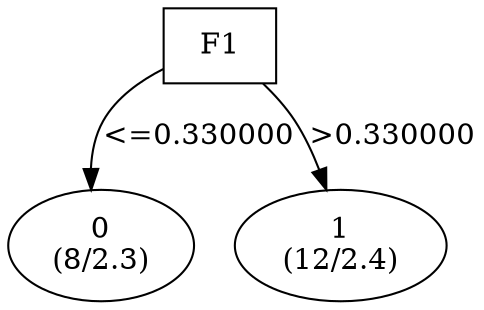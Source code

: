 digraph YaDT {
n0 [ shape=box, label="F1\n"]
n0 -> n1 [label="<=0.330000"]
n1 [ shape=ellipse, label="0\n(8/2.3)"]
n0 -> n2 [label=">0.330000"]
n2 [ shape=ellipse, label="1\n(12/2.4)"]
}
